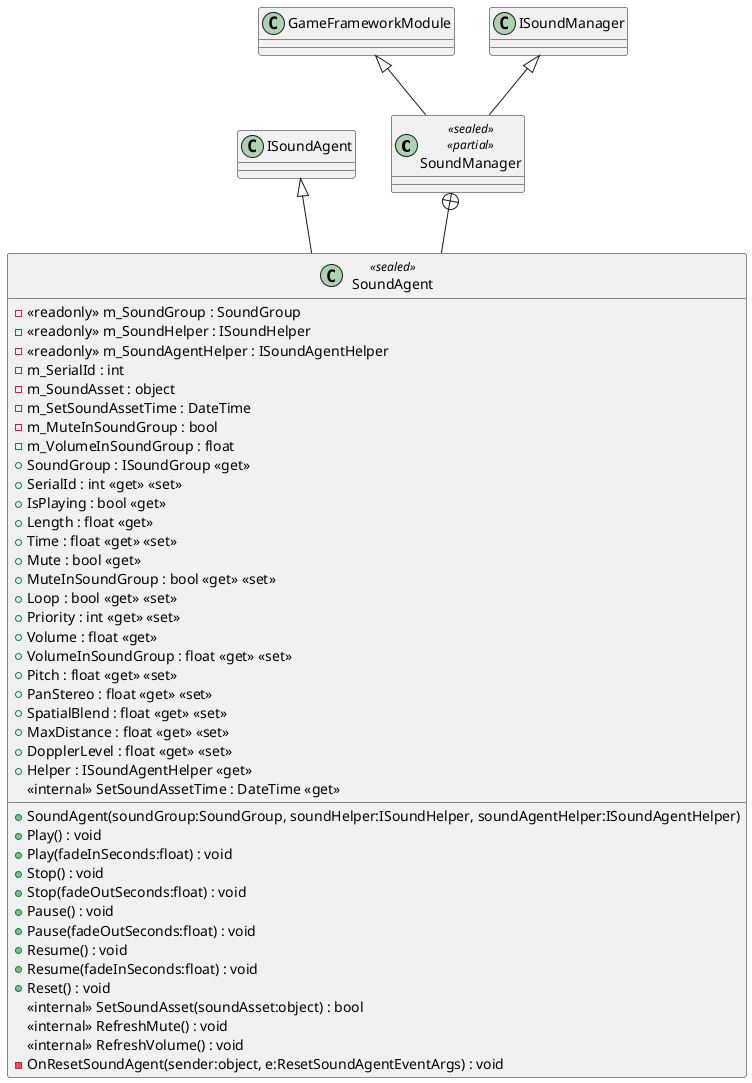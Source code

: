 @startuml
class SoundManager <<sealed>> <<partial>> {
}
class SoundAgent <<sealed>> {
    - <<readonly>> m_SoundGroup : SoundGroup
    - <<readonly>> m_SoundHelper : ISoundHelper
    - <<readonly>> m_SoundAgentHelper : ISoundAgentHelper
    - m_SerialId : int
    - m_SoundAsset : object
    - m_SetSoundAssetTime : DateTime
    - m_MuteInSoundGroup : bool
    - m_VolumeInSoundGroup : float
    + SoundAgent(soundGroup:SoundGroup, soundHelper:ISoundHelper, soundAgentHelper:ISoundAgentHelper)
    + SoundGroup : ISoundGroup <<get>>
    + SerialId : int <<get>> <<set>>
    + IsPlaying : bool <<get>>
    + Length : float <<get>>
    + Time : float <<get>> <<set>>
    + Mute : bool <<get>>
    + MuteInSoundGroup : bool <<get>> <<set>>
    + Loop : bool <<get>> <<set>>
    + Priority : int <<get>> <<set>>
    + Volume : float <<get>>
    + VolumeInSoundGroup : float <<get>> <<set>>
    + Pitch : float <<get>> <<set>>
    + PanStereo : float <<get>> <<set>>
    + SpatialBlend : float <<get>> <<set>>
    + MaxDistance : float <<get>> <<set>>
    + DopplerLevel : float <<get>> <<set>>
    + Helper : ISoundAgentHelper <<get>>
    <<internal>> SetSoundAssetTime : DateTime <<get>>
    + Play() : void
    + Play(fadeInSeconds:float) : void
    + Stop() : void
    + Stop(fadeOutSeconds:float) : void
    + Pause() : void
    + Pause(fadeOutSeconds:float) : void
    + Resume() : void
    + Resume(fadeInSeconds:float) : void
    + Reset() : void
    <<internal>> SetSoundAsset(soundAsset:object) : bool
    <<internal>> RefreshMute() : void
    <<internal>> RefreshVolume() : void
    - OnResetSoundAgent(sender:object, e:ResetSoundAgentEventArgs) : void
}
GameFrameworkModule <|-- SoundManager
ISoundManager <|-- SoundManager
SoundManager +-- SoundAgent
ISoundAgent <|-- SoundAgent
@enduml
